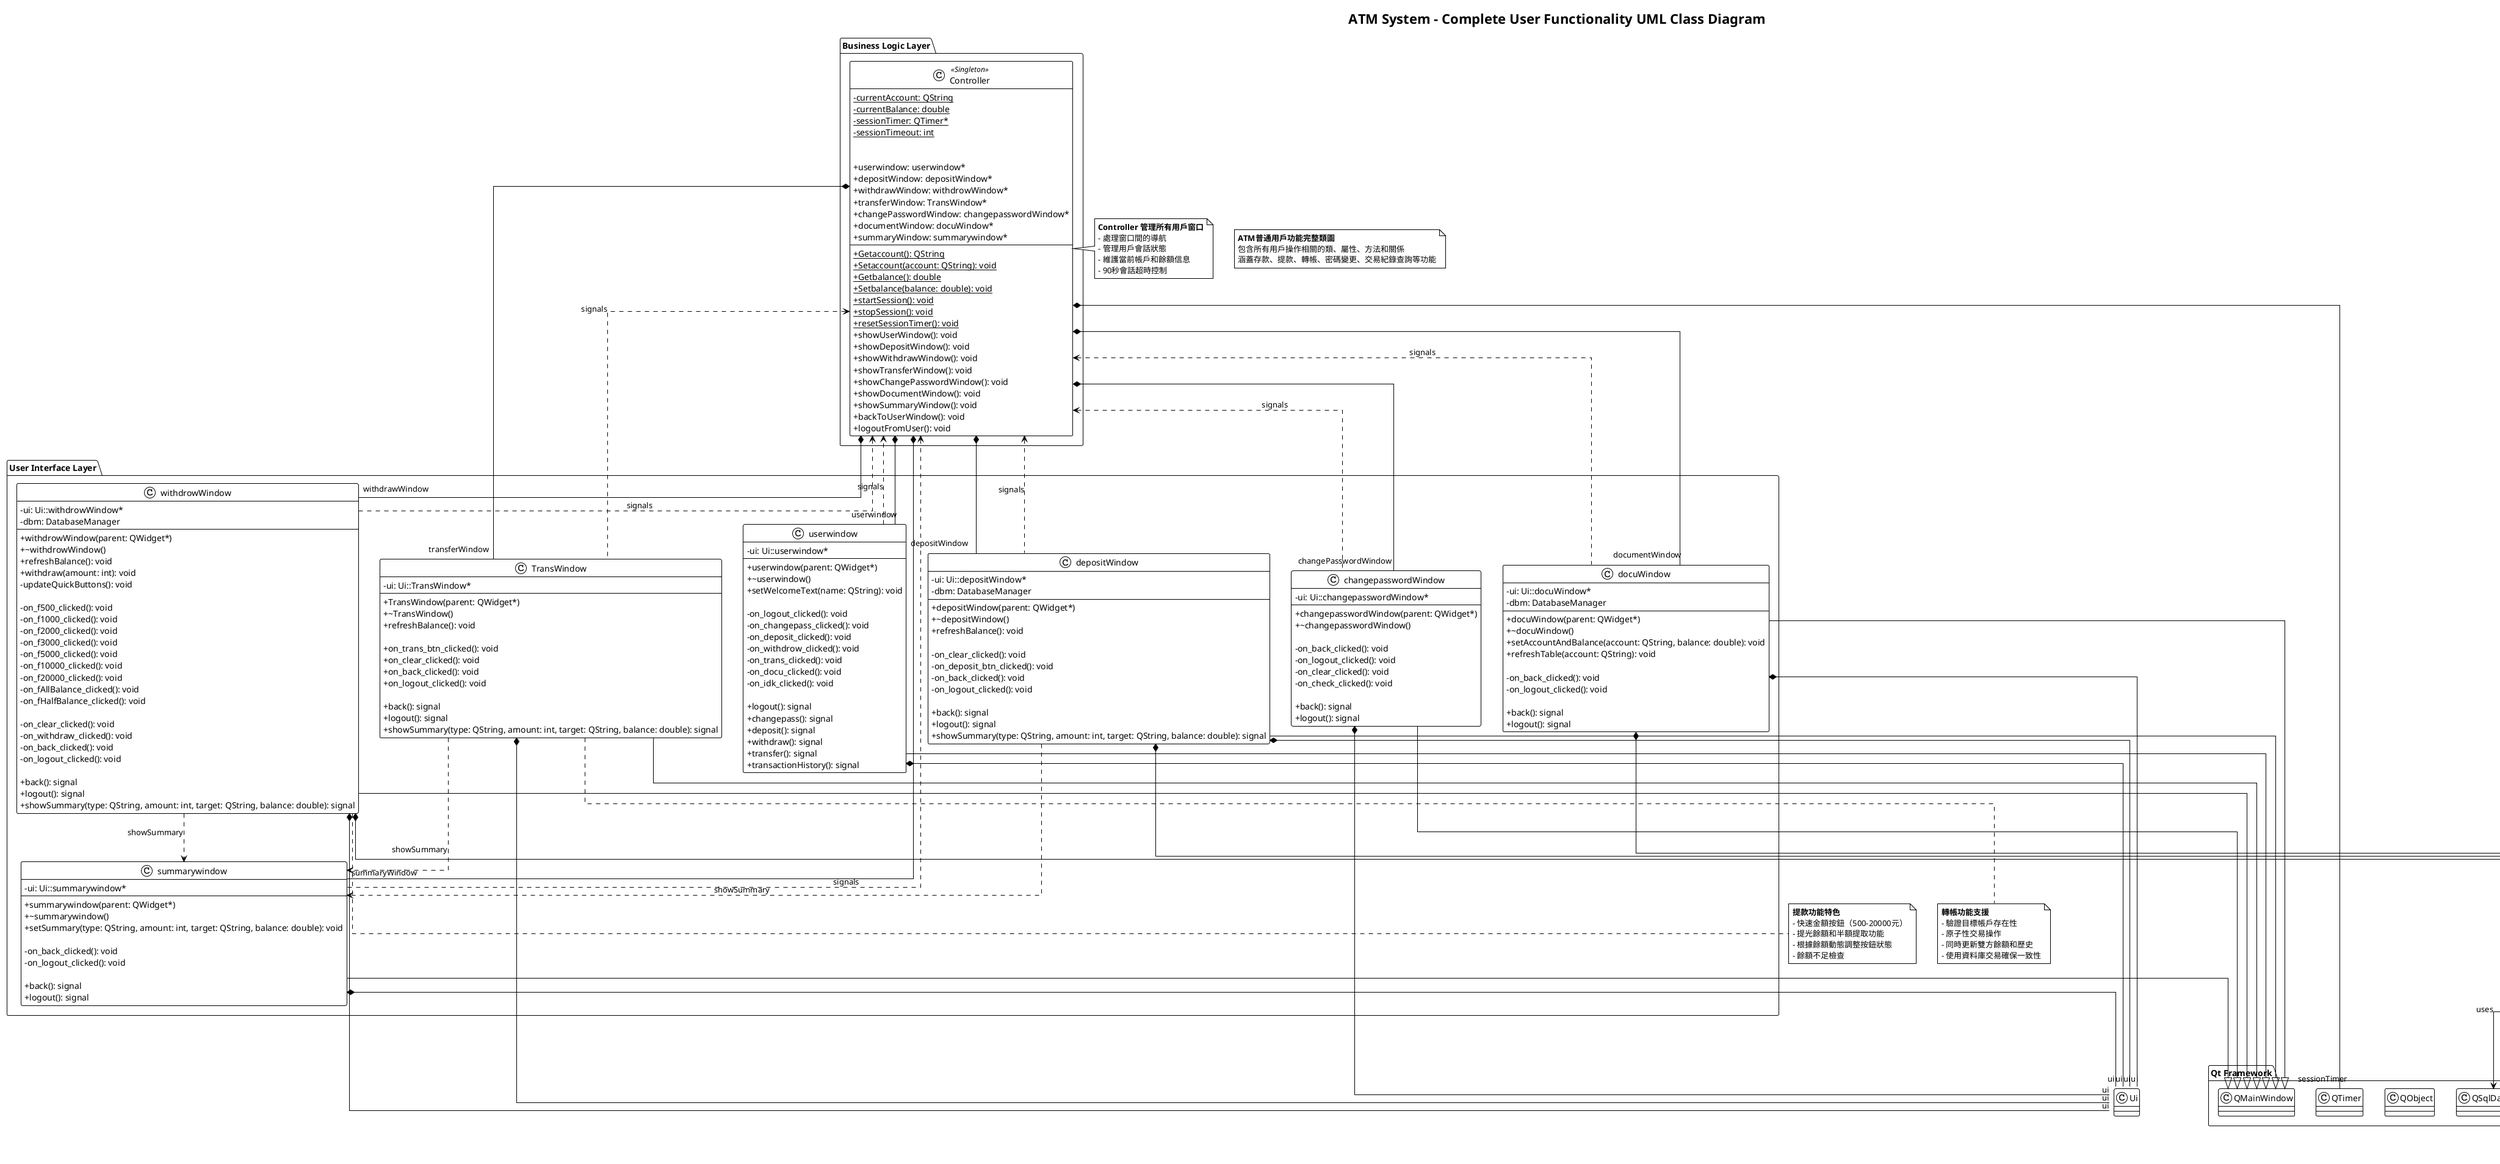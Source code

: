 @startuml ATM_User_Complete_ClassDiagram
!theme plain
skinparam classAttributeIconSize 0
skinparam linetype ortho

title ATM System - Complete User Functionality UML Class Diagram
note as N1
  **ATM普通用戶功能完整類圖**
  包含所有用戶操作相關的類、屬性、方法和關係
  涵蓋存款、提款、轉帳、密碼變更、交易紀錄查詢等功能
end note

package "User Interface Layer" {
    class userwindow {
        -ui: Ui::userwindow*
        +userwindow(parent: QWidget*)
        +~userwindow()
        +setWelcomeText(name: QString): void
        
        ' Slots
        -on_logout_clicked(): void
        -on_changepass_clicked(): void
        -on_deposit_clicked(): void
        -on_withdrow_clicked(): void
        -on_trans_clicked(): void
        -on_docu_clicked(): void
        -on_idk_clicked(): void
        
        ' Signals
        +logout(): signal
        +changepass(): signal
        +deposit(): signal
        +withdraw(): signal
        +transfer(): signal
        +transactionHistory(): signal
    }
    
    class depositWindow {
        -ui: Ui::depositWindow*
        -dbm: DatabaseManager
        +depositWindow(parent: QWidget*)
        +~depositWindow()
        +refreshBalance(): void
        
        ' Slots
        -on_clear_clicked(): void
        -on_deposit_btn_clicked(): void
        -on_back_clicked(): void
        -on_logout_clicked(): void
        
        ' Signals
        +back(): signal
        +logout(): signal
        +showSummary(type: QString, amount: int, target: QString, balance: double): signal
    }
    
    class withdrowWindow {
        -ui: Ui::withdrowWindow*
        -dbm: DatabaseManager
        +withdrowWindow(parent: QWidget*)
        +~withdrowWindow()
        +refreshBalance(): void
        +withdraw(amount: int): void
        -updateQuickButtons(): void
        
        ' Quick amount slots
        -on_f500_clicked(): void
        -on_f1000_clicked(): void
        -on_f2000_clicked(): void
        -on_f3000_clicked(): void
        -on_f5000_clicked(): void
        -on_f10000_clicked(): void
        -on_f20000_clicked(): void
        -on_fAllBalance_clicked(): void
        -on_fHalfBalance_clicked(): void
        
        ' Control slots
        -on_clear_clicked(): void
        -on_withdraw_clicked(): void
        -on_back_clicked(): void
        -on_logout_clicked(): void
        
        ' Signals
        +back(): signal
        +logout(): signal
        +showSummary(type: QString, amount: int, target: QString, balance: double): signal
    }
    
    class TransWindow {
        -ui: Ui::TransWindow*
        +TransWindow(parent: QWidget*)
        +~TransWindow()
        +refreshBalance(): void
        
        ' Slots
        +on_trans_btn_clicked(): void
        +on_clear_clicked(): void
        +on_back_clicked(): void
        +on_logout_clicked(): void
        
        ' Signals
        +back(): signal
        +logout(): signal
        +showSummary(type: QString, amount: int, target: QString, balance: double): signal
    }
    
    class changepasswordWindow {
        -ui: Ui::changepasswordWindow*
        +changepasswordWindow(parent: QWidget*)
        +~changepasswordWindow()
        
        ' Slots
        -on_back_clicked(): void
        -on_logout_clicked(): void
        -on_clear_clicked(): void
        -on_check_clicked(): void
        
        ' Signals
        +back(): signal
        +logout(): signal
    }
    
    class docuWindow {
        -ui: Ui::docuWindow*
        -dbm: DatabaseManager
        +docuWindow(parent: QWidget*)
        +~docuWindow()
        +setAccountAndBalance(account: QString, balance: double): void
        +refreshTable(account: QString): void
        
        ' Slots
        -on_back_clicked(): void
        -on_logout_clicked(): void
        
        ' Signals
        +back(): signal
        +logout(): signal
    }
    
    class summarywindow {
        -ui: Ui::summarywindow*
        +summarywindow(parent: QWidget*)
        +~summarywindow()
        +setSummary(type: QString, amount: int, target: QString, balance: double): void
        
        ' Slots
        -on_back_clicked(): void
        -on_logout_clicked(): void
        
        ' Signals
        +back(): signal
        +logout(): signal
    }
}

package "Business Logic Layer" {
    class Controller <<Singleton>> {
        {static} -currentAccount: QString
        {static} -currentBalance: double
        {static} -sessionTimer: QTimer*
        {static} -sessionTimeout: int
        
        {static} +Getaccount(): QString
        {static} +Setaccount(account: QString): void
        {static} +Getbalance(): double
        {static} +Setbalance(balance: double): void
        {static} +startSession(): void
        {static} +stopSession(): void
        {static} +resetSessionTimer(): void
        
        ' Window management
        +userwindow: userwindow*
        +depositWindow: depositWindow*
        +withdrawWindow: withdrowWindow*
        +transferWindow: TransWindow*
        +changePasswordWindow: changepasswordWindow*
        +documentWindow: docuWindow*
        +summaryWindow: summarywindow*
        
        ' Window control methods
        +showUserWindow(): void
        +showDepositWindow(): void
        +showWithdrawWindow(): void
        +showTransferWindow(): void
        +showChangePasswordWindow(): void
        +showDocumentWindow(): void
        +showSummaryWindow(): void
        +backToUserWindow(): void
        +logoutFromUser(): void
    }
}

package "Data Access Layer" {
    class DatabaseManager {
        -db: QSqlDatabase
        +DatabaseManager()
        +~DatabaseManager()
        +connect(): bool
        +disconnect(): void
        
        ' User transaction methods
        +updateUserBalance(account: QString, newBalance: double): bool
        +insertTransactionHistory(account: QString, amount: double, balance: double, time: QString): bool
        +getTransactionHistory(account: QString): QList<TransactionRecord>
        +validateTargetAccount(account: QString): bool
        +transferMoney(fromAccount: QString, toAccount: QString, amount: double): bool
        +changeUserPassword(account: QString, oldPassword: QString, newPassword: QString): bool
    }
    
    class TransactionRecord {
        +account: QString
        +amount: double
        +balance: double
        +timestamp: QString
        +type: QString
        +target: QString
    }
}

package "Qt Framework" {
    class QMainWindow {
        ' Qt base class
    }
    
    class QObject {
        ' Qt base class for signals/slots
    }
    
    class QSqlDatabase {
        ' Qt SQL database
    }
    
    class QTimer {
        ' Qt timer for session management
    }
}

' Inheritance relationships
userwindow --|> QMainWindow
depositWindow --|> QMainWindow
withdrowWindow --|> QMainWindow
TransWindow --|> QMainWindow
changepasswordWindow --|> QMainWindow
docuWindow --|> QMainWindow
summarywindow --|> QMainWindow

' Composition relationships
userwindow *-- "ui" Ui::userwindow
depositWindow *-- "ui" Ui::depositWindow
depositWindow *-- "dbm" DatabaseManager
withdrowWindow *-- "ui" Ui::withdrowWindow
withdrowWindow *-- "dbm" DatabaseManager
TransWindow *-- "ui" Ui::TransWindow
changepasswordWindow *-- "ui" Ui::changepasswordWindow
docuWindow *-- "ui" Ui::docuWindow
docuWindow *-- "dbm" DatabaseManager
summarywindow *-- "ui" Ui::summarywindow

' Controller relationships
Controller *-- "userwindow" userwindow
Controller *-- "depositWindow" depositWindow
Controller *-- "withdrawWindow" withdrowWindow
Controller *-- "transferWindow" TransWindow
Controller *-- "changePasswordWindow" changepasswordWindow
Controller *-- "documentWindow" docuWindow
Controller *-- "summaryWindow" summarywindow
Controller *-- "sessionTimer" QTimer

' Database relationships
DatabaseManager --> QSqlDatabase : uses
DatabaseManager ..> TransactionRecord : creates

' Signal-Slot connections (major ones)
userwindow .right.> Controller : signals
depositWindow .up.> Controller : signals
withdrowWindow .up.> Controller : signals
TransWindow .up.> Controller : signals
changepasswordWindow .up.> Controller : signals
docuWindow .up.> Controller : signals
summarywindow .up.> Controller : signals

' Transaction flow connections
depositWindow ..> summarywindow : showSummary
withdrowWindow ..> summarywindow : showSummary
TransWindow ..> summarywindow : showSummary

note right of Controller
  **Controller 管理所有用戶窗口**
  - 處理窗口間的導航
  - 管理用戶會話狀態
  - 維護當前帳戶和餘額信息
  - 90秒會話超時控制
end note

note right of DatabaseManager
  **數據庫操作類**
  - 處理所有用戶交易的資料庫操作
  - 維護交易歷史記錄（5層深度）
  - 支援餘額更新、轉帳、密碼變更
  - 使用參數化查詢防止SQL注入
end note

note bottom of TransWindow
  **轉帳功能支援**
  - 驗證目標帳戶存在性
  - 原子性交易操作
  - 同時更新雙方餘額和歷史
  - 使用資料庫交易確保一致性
end note

note bottom of withdrowWindow
  **提款功能特色**
  - 快速金額按鈕（500-20000元）
  - 提光餘額和半額提取功能
  - 根據餘額動態調整按鈕狀態
  - 餘額不足檢查
end note

@enduml
